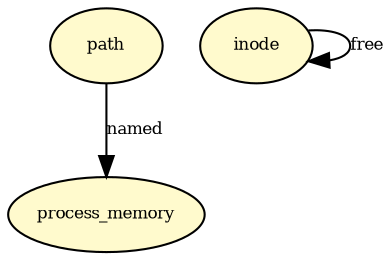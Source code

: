 digraph RGL__DirectedAdjacencyGraph {path[fontsize = 8,label = path,shape = ellipse, fillcolor="#fffacd", style = filled]

process_memory[fontsize = 8,label = process_memory,shape = ellipse, fillcolor="#fffacd", style = filled]

path -> process_memory[fontsize = 8,label = named]

inode[fontsize = 8,label = inode,shape = ellipse, fillcolor="#fffacd", style = filled]

inode -> inode[fontsize = 8,label = free]

}